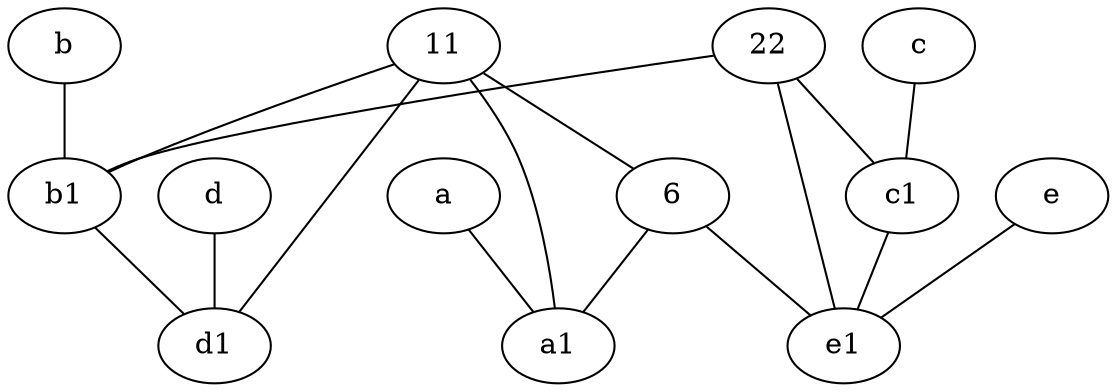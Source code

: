 graph {
	node [labelfontsize=50]
	b [labelfontsize=50 pos="10,4!"]
	d [labelfontsize=50 pos="2,5!"]
	a1 [labelfontsize=50 pos="8,3!"]
	c1 [labelfontsize=50 pos="4.5,3!"]
	c [labelfontsize=50 pos="4.5,2!"]
	11 [labelfontsize=50]
	d1 [labelfontsize=50 pos="3,5!"]
	22 [labelfontsize=50]
	e [labelfontsize=50 pos="7,9!"]
	b1 [labelfontsize=50 pos="9,4!"]
	6 [labelfontsize=50]
	a [labelfontsize=50 pos="8,2!"]
	e1 [labelfontsize=50 pos="7,7!"]
	11 -- a1
	b1 -- d1
	a -- a1
	c -- c1
	b -- b1
	6 -- a1
	22 -- e1
	e -- e1
	c1 -- e1
	11 -- 6
	d -- d1
	22 -- c1
	11 -- b1
	22 -- b1
	6 -- e1
	11 -- d1
}
